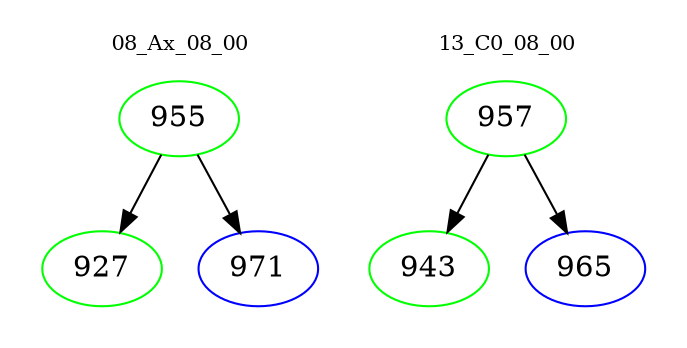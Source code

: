 digraph{
subgraph cluster_0 {
color = white
label = "08_Ax_08_00";
fontsize=10;
T0_955 [label="955", color="green"]
T0_955 -> T0_927 [color="black"]
T0_927 [label="927", color="green"]
T0_955 -> T0_971 [color="black"]
T0_971 [label="971", color="blue"]
}
subgraph cluster_1 {
color = white
label = "13_C0_08_00";
fontsize=10;
T1_957 [label="957", color="green"]
T1_957 -> T1_943 [color="black"]
T1_943 [label="943", color="green"]
T1_957 -> T1_965 [color="black"]
T1_965 [label="965", color="blue"]
}
}
